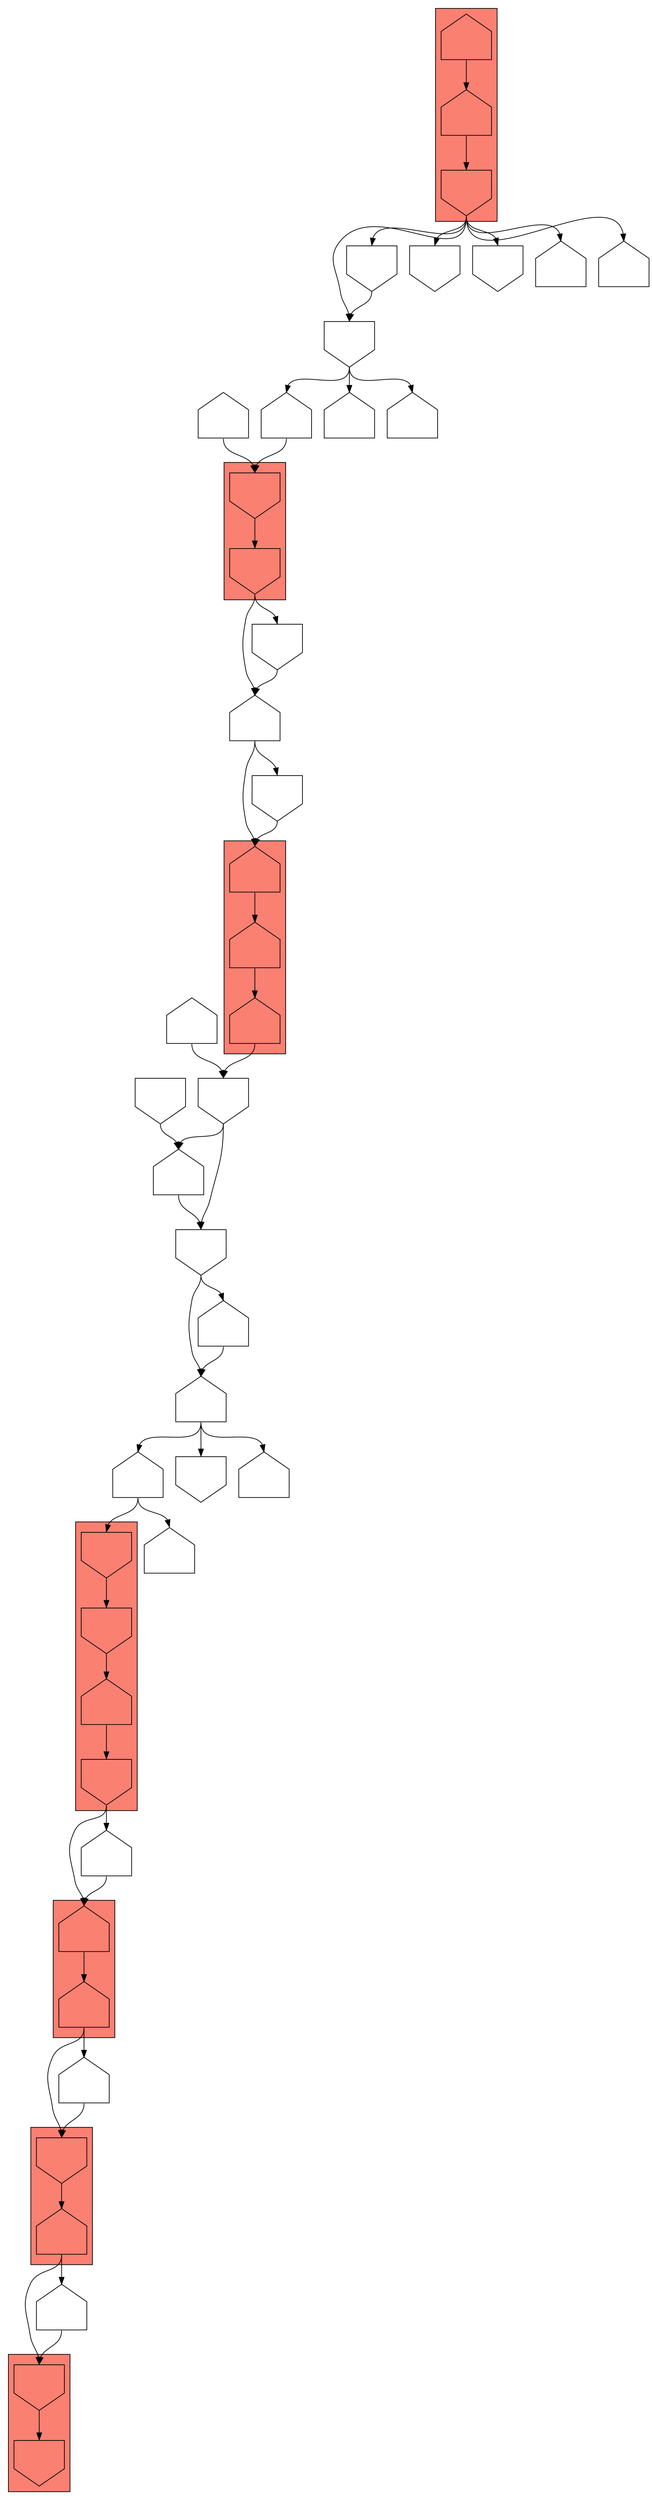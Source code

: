 digraph asm {
	edge [headport=n,tailport=s];
subgraph cluster_C7023_2188_19693 {
	7023 [label="",height=1,width=1,shape=house];
	2188 [label="",height=1,width=1,shape=house];
	19693 [label="",height=1,width=1,shape=house];
	style=filled;
	fillcolor=salmon;
}
subgraph cluster_C10039_11957_9266_21515 {
	10039 [label="",height=1,width=1,shape=invhouse];
	11957 [label="",height=1,width=1,shape=invhouse];
	9266 [label="",height=1,width=1,shape=house];
	21515 [label="",height=1,width=1,shape=invhouse];
	style=filled;
	fillcolor=salmon;
}
subgraph cluster_C20867_6472 {
	20867 [label="",height=1,width=1,shape=house];
	6472 [label="",height=1,width=1,shape=house];
	style=filled;
	fillcolor=salmon;
}
subgraph cluster_C3053_8205 {
	3053 [label="",height=1,width=1,shape=invhouse];
	8205 [label="",height=1,width=1,shape=house];
	style=filled;
	fillcolor=salmon;
}
subgraph cluster_C6759_15074 {
	6759 [label="",height=1,width=1,shape=invhouse];
	15074 [label="",height=1,width=1,shape=invhouse];
	style=filled;
	fillcolor=salmon;
}
subgraph cluster_C211_7491 {
	211 [label="",height=1,width=1,shape=invhouse];
	7491 [label="",height=1,width=1,shape=invhouse];
	style=filled;
	fillcolor=salmon;
}
subgraph cluster_C2485_2958_21049 {
	2485 [label="",height=1,width=1,shape=house];
	2958 [label="",height=1,width=1,shape=house];
	21049 [label="",height=1,width=1,shape=invhouse];
	style=filled;
	fillcolor=salmon;
}
	8921 [label="",height=1,width=1,shape=invhouse];
	4358 [label="",height=1,width=1,shape=invhouse];
	15288 [label="",height=1,width=1,shape=house];
	8463 [label="",height=1,width=1,shape=house];
	1419 [label="",height=1,width=1,shape=house];
	10436 [label="",height=1,width=1,shape=house];
	15317 [label="",height=1,width=1,shape=house];
	18915 [label="",height=1,width=1,shape=house];
	13299 [label="",height=1,width=1,shape=invhouse];
	13340 [label="",height=1,width=1,shape=house];
	15934 [label="",height=1,width=1,shape=house];
	11238 [label="",height=1,width=1,shape=house];
	10884 [label="",height=1,width=1,shape=invhouse];
	4753 [label="",height=1,width=1,shape=house];
	7882 [label="",height=1,width=1,shape=house];
	8939 [label="",height=1,width=1,shape=invhouse];
	13333 [label="",height=1,width=1,shape=invhouse];
	10035 [label="",height=1,width=1,shape=house];
	10739 [label="",height=1,width=1,shape=house];
	2490 [label="",height=1,width=1,shape=invhouse];
	4857 [label="",height=1,width=1,shape=house];
	11500 [label="",height=1,width=1,shape=house];
	10361 [label="",height=1,width=1,shape=invhouse];
	1418 [label="",height=1,width=1,shape=invhouse];
	5955 [label="",height=1,width=1,shape=invhouse];
	9478 [label="",height=1,width=1,shape=house];
	14595 [label="",height=1,width=1,shape=house];
	7023 -> 2188
	2188 -> 19693
	19693 -> 8921
	8921 -> 4358
	8921 -> 11238
	4358 -> 15288
	4358 -> 15934
	15288 -> 8463
	15288 -> 13299
	15288 -> 13340
	8463 -> 10039
	8463 -> 18915
	10039 -> 11957
	11957 -> 9266
	9266 -> 21515
	21515 -> 1419
	21515 -> 20867
	1419 -> 20867
	20867 -> 6472
	6472 -> 3053
	6472 -> 15317
	3053 -> 8205
	8205 -> 6759
	8205 -> 10436
	6759 -> 15074
	10436 -> 6759
	15317 -> 3053
	15934 -> 15288
	11238 -> 4358
	10884 -> 11238
	4753 -> 8921
	7882 -> 7023
	7882 -> 8939
	8939 -> 7023
	7491 -> 7882
	7491 -> 13333
	13333 -> 7882
	211 -> 7491
	10035 -> 211
	10739 -> 211
	2490 -> 4857
	2490 -> 10739
	2490 -> 11500
	10361 -> 2490
	21049 -> 1418
	21049 -> 2490
	21049 -> 5955
	21049 -> 9478
	21049 -> 10361
	21049 -> 14595
	2958 -> 21049
	2485 -> 2958
}